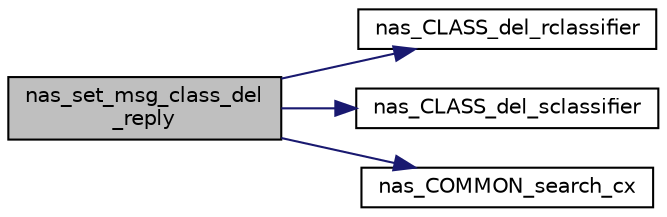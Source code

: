 digraph "nas_set_msg_class_del_reply"
{
 // LATEX_PDF_SIZE
  edge [fontname="Helvetica",fontsize="10",labelfontname="Helvetica",labelfontsize="10"];
  node [fontname="Helvetica",fontsize="10",shape=record];
  rankdir="LR";
  Node1 [label="nas_set_msg_class_del\l_reply",height=0.2,width=0.4,color="black", fillcolor="grey75", style="filled", fontcolor="black",tooltip=" "];
  Node1 -> Node2 [color="midnightblue",fontsize="10",style="solid",fontname="Helvetica"];
  Node2 [label="nas_CLASS_del_rclassifier",height=0.2,width=0.4,color="black", fillcolor="white", style="filled",URL="$MESH_2classifier_8c.html#a4d1ebd0c96fb535bc36be2da98249799",tooltip=" "];
  Node1 -> Node3 [color="midnightblue",fontsize="10",style="solid",fontname="Helvetica"];
  Node3 [label="nas_CLASS_del_sclassifier",height=0.2,width=0.4,color="black", fillcolor="white", style="filled",URL="$MESH_2classifier_8c.html#afa33147a79eb94f1052216927a9dc55c",tooltip=" "];
  Node1 -> Node4 [color="midnightblue",fontsize="10",style="solid",fontname="Helvetica"];
  Node4 [label="nas_COMMON_search_cx",height=0.2,width=0.4,color="black", fillcolor="white", style="filled",URL="$group__em.html#gad7bb91029cc3863a4e08478b275cd892",tooltip="Search for a connection entity based on its index and pointer to nas_priv."];
}
